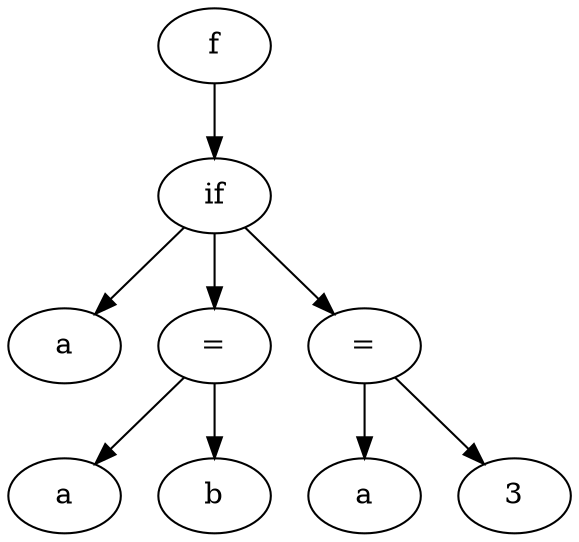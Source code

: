 # Executado assim: ./output2dot.sh 
# https://graphviz.org/doc/info/lang.html
digraph {
  x55a218c1b370 -> x55a218c1b5e0
  x55a218c1b5e0 -> x55a218c1b460
  x55a218c1b460 [label="a"]
  x55a218c1b5e0 -> x55a218c1b540
  x55a218c1b540 -> x55a218c1b590
  x55a218c1b590 [label="a"]
  x55a218c1b540 -> x55a218c1b510
  x55a218c1b510 [label="b"]
  x55a218c1b540 [label="="]
  x55a218c1b5e0 -> x55a218c1b700
  x55a218c1b700 -> x55a218c1b750
  x55a218c1b750 [label="a"]
  x55a218c1b700 -> x55a218c1b6d0
  x55a218c1b6d0 [label="3"]
  x55a218c1b700 [label="="]
  x55a218c1b5e0 [label="if"]
  x55a218c1b370 [label="f"]
}
